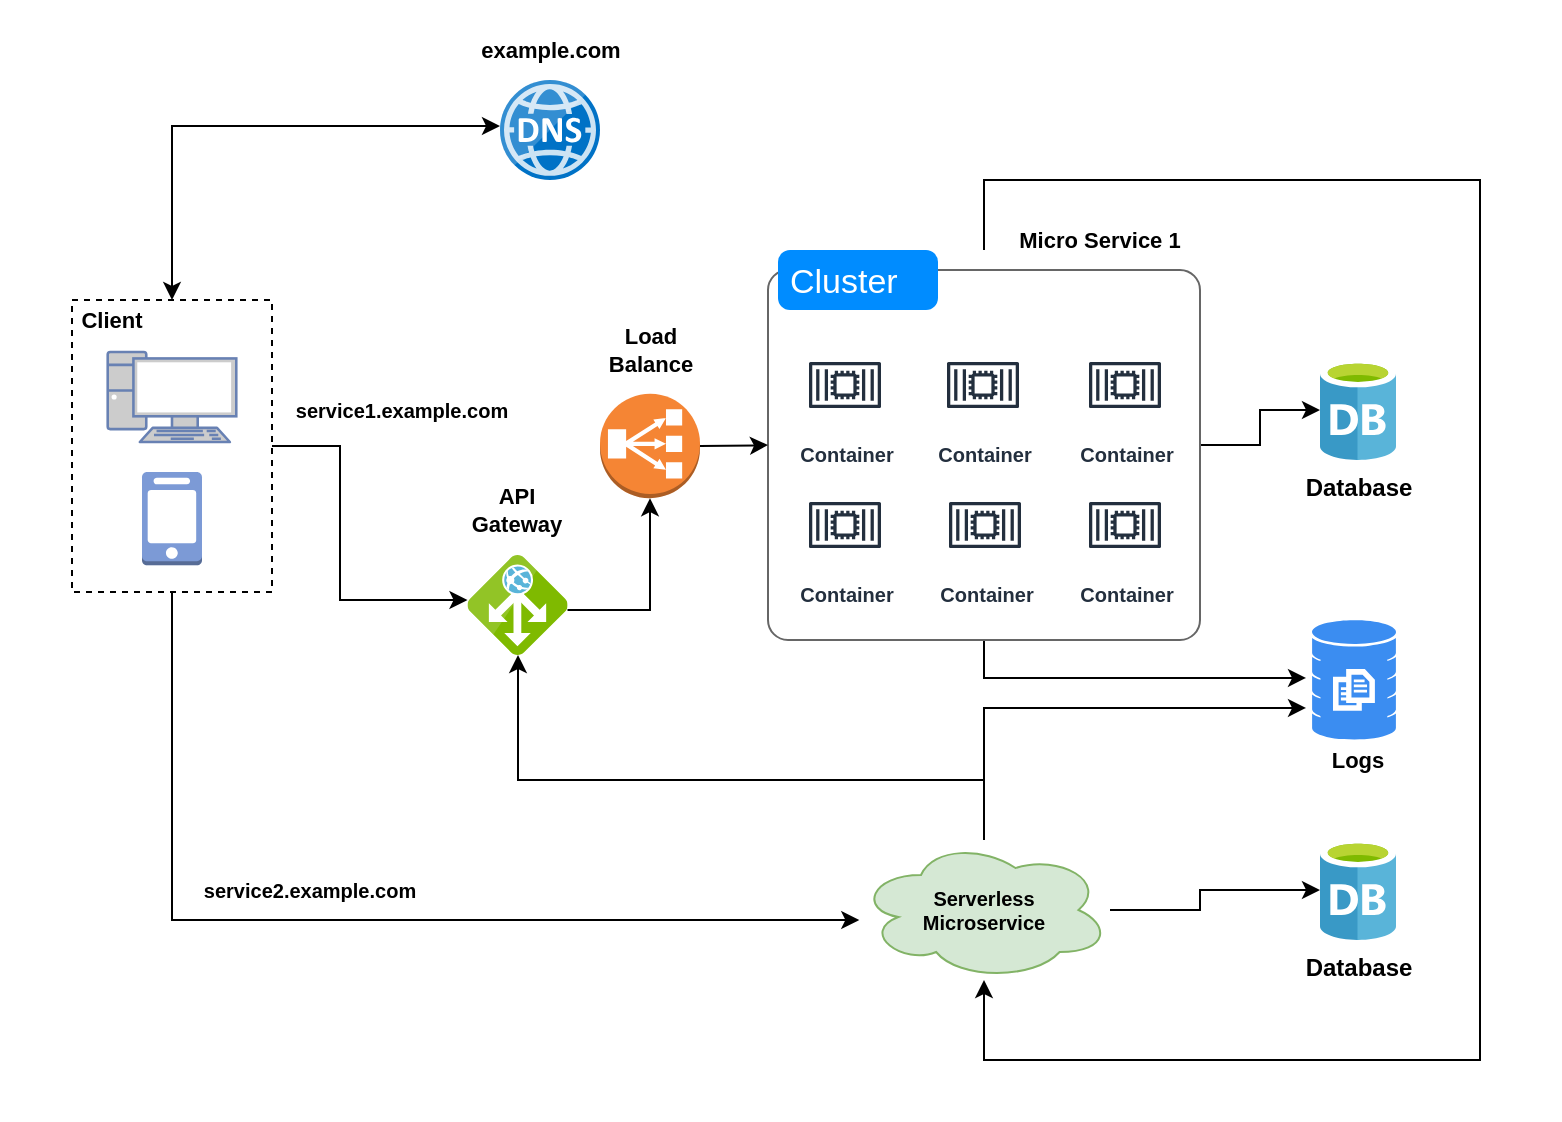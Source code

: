 <mxfile version="14.9.6" type="device"><diagram id="8KEXQywQ34NF3AR8zrXA" name="v1"><mxGraphModel dx="868" dy="510" grid="1" gridSize="10" guides="1" tooltips="1" connect="1" arrows="1" fold="1" page="1" pageScale="1" pageWidth="827" pageHeight="1169" math="0" shadow="0"><root><mxCell id="0"/><mxCell id="1" parent="0"/><mxCell id="wVEhQjC42WNqWebYH4uY-51" value="" style="rounded=0;whiteSpace=wrap;html=1;fontSize=10;strokeColor=none;" vertex="1" parent="1"><mxGeometry x="30" y="240" width="780" height="560" as="geometry"/></mxCell><mxCell id="wVEhQjC42WNqWebYH4uY-1" value="" style="group;fillColor=#ffffff;" vertex="1" connectable="0" parent="1"><mxGeometry x="66" y="390" width="100" height="146" as="geometry"/></mxCell><mxCell id="wVEhQjC42WNqWebYH4uY-2" value="" style="rounded=0;whiteSpace=wrap;html=1;fontSize=10;strokeColor=#000000;fillColor=none;dashed=1;" vertex="1" parent="wVEhQjC42WNqWebYH4uY-1"><mxGeometry width="100" height="146" as="geometry"/></mxCell><mxCell id="wVEhQjC42WNqWebYH4uY-3" value="" style="outlineConnect=0;dashed=0;verticalLabelPosition=bottom;verticalAlign=top;align=center;html=1;shape=mxgraph.aws3.mobile_client;gradientColor=none;aspect=fixed;strokeColor=#6881B3;fillColor=#7C9AD6;" vertex="1" parent="wVEhQjC42WNqWebYH4uY-1"><mxGeometry x="35" y="86" width="30" height="46.67" as="geometry"/></mxCell><mxCell id="wVEhQjC42WNqWebYH4uY-4" value="" style="fontColor=#0066CC;verticalAlign=top;verticalLabelPosition=bottom;labelPosition=center;align=center;html=1;outlineConnect=0;fillColor=#CCCCCC;strokeColor=#6881B3;gradientColor=none;gradientDirection=north;strokeWidth=2;shape=mxgraph.networks.pc;aspect=fixed;" vertex="1" parent="wVEhQjC42WNqWebYH4uY-1"><mxGeometry x="17.85" y="26" width="64.29" height="45" as="geometry"/></mxCell><mxCell id="wVEhQjC42WNqWebYH4uY-5" value="Client" style="text;html=1;strokeColor=none;fillColor=none;align=center;verticalAlign=middle;whiteSpace=wrap;rounded=0;dashed=1;fontStyle=1;fontSize=11;" vertex="1" parent="wVEhQjC42WNqWebYH4uY-1"><mxGeometry width="40" height="20" as="geometry"/></mxCell><mxCell id="wVEhQjC42WNqWebYH4uY-19" style="edgeStyle=orthogonalEdgeStyle;rounded=0;jumpStyle=arc;orthogonalLoop=1;jettySize=auto;html=1;fontSize=11;startArrow=none;startFill=0;" edge="1" parent="1" source="wVEhQjC42WNqWebYH4uY-6" target="wVEhQjC42WNqWebYH4uY-18"><mxGeometry relative="1" as="geometry"><Array as="points"><mxPoint x="660" y="463"/><mxPoint x="660" y="445"/></Array></mxGeometry></mxCell><mxCell id="wVEhQjC42WNqWebYH4uY-39" style="edgeStyle=orthogonalEdgeStyle;rounded=0;jumpStyle=arc;orthogonalLoop=1;jettySize=auto;html=1;fontSize=10;startArrow=none;startFill=0;" edge="1" parent="1" source="wVEhQjC42WNqWebYH4uY-6" target="wVEhQjC42WNqWebYH4uY-47"><mxGeometry relative="1" as="geometry"><Array as="points"><mxPoint x="522" y="330"/><mxPoint x="770" y="330"/><mxPoint x="770" y="770"/><mxPoint x="522" y="770"/></Array></mxGeometry></mxCell><mxCell id="wVEhQjC42WNqWebYH4uY-53" style="edgeStyle=orthogonalEdgeStyle;rounded=0;jumpStyle=arc;orthogonalLoop=1;jettySize=auto;html=1;fontSize=10;startArrow=none;startFill=0;entryX=-0.071;entryY=0.483;entryDx=0;entryDy=0;entryPerimeter=0;" edge="1" parent="1" source="wVEhQjC42WNqWebYH4uY-6" target="wVEhQjC42WNqWebYH4uY-55"><mxGeometry relative="1" as="geometry"><mxPoint x="691.69" y="584" as="targetPoint"/><Array as="points"><mxPoint x="522" y="579"/></Array></mxGeometry></mxCell><mxCell id="wVEhQjC42WNqWebYH4uY-6" value="" style="shape=mxgraph.mockup.containers.marginRect;rectMarginTop=10;strokeColor=#666666;strokeWidth=1;dashed=0;rounded=1;arcSize=5;recursiveResize=0;" vertex="1" parent="1"><mxGeometry x="414" y="365" width="216" height="195" as="geometry"/></mxCell><mxCell id="wVEhQjC42WNqWebYH4uY-7" value="Cluster" style="shape=rect;strokeColor=none;fillColor=#008cff;strokeWidth=1;dashed=0;rounded=1;arcSize=20;fontColor=#ffffff;fontSize=17;spacing=2;spacingTop=-2;align=left;autosize=1;spacingLeft=4;resizeWidth=0;resizeHeight=0;perimeter=none;" vertex="1" parent="wVEhQjC42WNqWebYH4uY-6"><mxGeometry x="5" width="80" height="30" as="geometry"/></mxCell><mxCell id="wVEhQjC42WNqWebYH4uY-8" value="Container" style="outlineConnect=0;fontColor=#232F3E;gradientColor=none;strokeColor=#232F3E;fillColor=#ffffff;dashed=0;verticalLabelPosition=bottom;verticalAlign=top;align=center;html=1;fontSize=10;fontStyle=1;aspect=fixed;shape=mxgraph.aws4.resourceIcon;resIcon=mxgraph.aws4.container_2;" vertex="1" parent="wVEhQjC42WNqWebYH4uY-6"><mxGeometry x="16" y="45" width="45" height="45" as="geometry"/></mxCell><mxCell id="wVEhQjC42WNqWebYH4uY-9" value="Container" style="outlineConnect=0;fontColor=#232F3E;gradientColor=none;strokeColor=#232F3E;fillColor=#ffffff;dashed=0;verticalLabelPosition=bottom;verticalAlign=top;align=center;html=1;fontSize=10;fontStyle=1;aspect=fixed;shape=mxgraph.aws4.resourceIcon;resIcon=mxgraph.aws4.container_2;" vertex="1" parent="wVEhQjC42WNqWebYH4uY-6"><mxGeometry x="85" y="45" width="45" height="45" as="geometry"/></mxCell><mxCell id="wVEhQjC42WNqWebYH4uY-10" value="Container" style="outlineConnect=0;fontColor=#232F3E;gradientColor=none;strokeColor=#232F3E;fillColor=#ffffff;dashed=0;verticalLabelPosition=bottom;verticalAlign=top;align=center;html=1;fontSize=10;fontStyle=1;aspect=fixed;shape=mxgraph.aws4.resourceIcon;resIcon=mxgraph.aws4.container_2;" vertex="1" parent="wVEhQjC42WNqWebYH4uY-6"><mxGeometry x="156" y="45" width="45" height="45" as="geometry"/></mxCell><mxCell id="wVEhQjC42WNqWebYH4uY-11" value="Container" style="outlineConnect=0;fontColor=#232F3E;gradientColor=none;strokeColor=#232F3E;fillColor=#ffffff;dashed=0;verticalLabelPosition=bottom;verticalAlign=top;align=center;html=1;fontSize=10;fontStyle=1;aspect=fixed;shape=mxgraph.aws4.resourceIcon;resIcon=mxgraph.aws4.container_2;" vertex="1" parent="wVEhQjC42WNqWebYH4uY-6"><mxGeometry x="16" y="115" width="45" height="45" as="geometry"/></mxCell><mxCell id="wVEhQjC42WNqWebYH4uY-12" value="Container" style="outlineConnect=0;fontColor=#232F3E;gradientColor=none;strokeColor=#232F3E;fillColor=#ffffff;dashed=0;verticalLabelPosition=bottom;verticalAlign=top;align=center;html=1;fontSize=10;fontStyle=1;aspect=fixed;shape=mxgraph.aws4.resourceIcon;resIcon=mxgraph.aws4.container_2;" vertex="1" parent="1"><mxGeometry x="500" y="480" width="45" height="45" as="geometry"/></mxCell><mxCell id="wVEhQjC42WNqWebYH4uY-13" value="Container" style="outlineConnect=0;fontColor=#232F3E;gradientColor=none;strokeColor=#232F3E;fillColor=#ffffff;dashed=0;verticalLabelPosition=bottom;verticalAlign=top;align=center;html=1;fontSize=10;fontStyle=1;aspect=fixed;shape=mxgraph.aws4.resourceIcon;resIcon=mxgraph.aws4.container_2;" vertex="1" parent="1"><mxGeometry x="570" y="480" width="45" height="45" as="geometry"/></mxCell><mxCell id="wVEhQjC42WNqWebYH4uY-16" style="edgeStyle=orthogonalEdgeStyle;rounded=0;jumpStyle=arc;orthogonalLoop=1;jettySize=auto;html=1;fontSize=10;startArrow=none;startFill=0;" edge="1" parent="1" source="wVEhQjC42WNqWebYH4uY-14" target="wVEhQjC42WNqWebYH4uY-6"><mxGeometry relative="1" as="geometry"/></mxCell><mxCell id="wVEhQjC42WNqWebYH4uY-14" value="" style="outlineConnect=0;dashed=0;verticalLabelPosition=bottom;verticalAlign=top;align=center;html=1;shape=mxgraph.aws3.classic_load_balancer;fillColor=#F58534;gradientColor=none;fontSize=10;aspect=fixed;" vertex="1" parent="1"><mxGeometry x="330" y="436.91" width="50" height="52.17" as="geometry"/></mxCell><mxCell id="wVEhQjC42WNqWebYH4uY-15" style="edgeStyle=orthogonalEdgeStyle;rounded=0;jumpStyle=arc;orthogonalLoop=1;jettySize=auto;html=1;fontSize=10;startArrow=none;startFill=0;" edge="1" parent="1" source="wVEhQjC42WNqWebYH4uY-2" target="wVEhQjC42WNqWebYH4uY-33"><mxGeometry relative="1" as="geometry"><Array as="points"><mxPoint x="200" y="463"/><mxPoint x="200" y="540"/></Array></mxGeometry></mxCell><mxCell id="wVEhQjC42WNqWebYH4uY-18" value="Database" style="aspect=fixed;html=1;points=[];align=center;image;fontSize=12;image=img/lib/mscae/Database_General.svg;fontStyle=1" vertex="1" parent="1"><mxGeometry x="690" y="420" width="38" height="50" as="geometry"/></mxCell><mxCell id="wVEhQjC42WNqWebYH4uY-29" style="edgeStyle=orthogonalEdgeStyle;rounded=0;jumpStyle=arc;orthogonalLoop=1;jettySize=auto;html=1;fontSize=11;startArrow=none;startFill=0;" edge="1" parent="1" source="wVEhQjC42WNqWebYH4uY-47" target="wVEhQjC42WNqWebYH4uY-33"><mxGeometry relative="1" as="geometry"><mxPoint x="510" y="630" as="sourcePoint"/><Array as="points"><mxPoint x="522" y="630"/><mxPoint x="289" y="630"/></Array></mxGeometry></mxCell><mxCell id="wVEhQjC42WNqWebYH4uY-31" style="edgeStyle=orthogonalEdgeStyle;rounded=0;jumpStyle=arc;orthogonalLoop=1;jettySize=auto;html=1;fontSize=11;startArrow=none;startFill=0;" edge="1" parent="1" source="wVEhQjC42WNqWebYH4uY-47" target="wVEhQjC42WNqWebYH4uY-30"><mxGeometry relative="1" as="geometry"><mxPoint x="630.5" y="707.5" as="sourcePoint"/><Array as="points"><mxPoint x="630" y="695"/><mxPoint x="630" y="685"/></Array></mxGeometry></mxCell><mxCell id="wVEhQjC42WNqWebYH4uY-28" style="edgeStyle=orthogonalEdgeStyle;rounded=0;jumpStyle=arc;orthogonalLoop=1;jettySize=auto;html=1;fontSize=11;startArrow=none;startFill=0;" edge="1" parent="1" source="wVEhQjC42WNqWebYH4uY-2" target="wVEhQjC42WNqWebYH4uY-47"><mxGeometry relative="1" as="geometry"><mxPoint x="210" y="720" as="targetPoint"/><Array as="points"><mxPoint x="116" y="700"/></Array></mxGeometry></mxCell><mxCell id="wVEhQjC42WNqWebYH4uY-30" value="Database" style="aspect=fixed;html=1;points=[];align=center;image;fontSize=12;image=img/lib/mscae/Database_General.svg;fontStyle=1" vertex="1" parent="1"><mxGeometry x="690" y="660" width="38" height="50" as="geometry"/></mxCell><mxCell id="wVEhQjC42WNqWebYH4uY-49" style="edgeStyle=orthogonalEdgeStyle;rounded=0;jumpStyle=arc;orthogonalLoop=1;jettySize=auto;html=1;fontSize=10;startArrow=none;startFill=0;" edge="1" parent="1" source="wVEhQjC42WNqWebYH4uY-33" target="wVEhQjC42WNqWebYH4uY-14"><mxGeometry relative="1" as="geometry"><Array as="points"><mxPoint x="355" y="545"/></Array></mxGeometry></mxCell><mxCell id="wVEhQjC42WNqWebYH4uY-33" value="" style="aspect=fixed;html=1;points=[];align=center;image;fontSize=12;image=img/lib/mscae/Application_Gateway.svg;" vertex="1" parent="1"><mxGeometry x="263.75" y="517.5" width="50" height="50" as="geometry"/></mxCell><mxCell id="wVEhQjC42WNqWebYH4uY-35" value="&lt;b style=&quot;font-size: 11px;&quot;&gt;Load&lt;br style=&quot;font-size: 11px;&quot;&gt;Balance&lt;/b&gt;" style="text;html=1;strokeColor=none;fillColor=none;align=center;verticalAlign=middle;whiteSpace=wrap;rounded=0;fontSize=11;" vertex="1" parent="1"><mxGeometry x="327.5" y="400" width="55" height="30" as="geometry"/></mxCell><mxCell id="wVEhQjC42WNqWebYH4uY-36" value="&lt;span style=&quot;font-size: 11px;&quot;&gt;&lt;span style=&quot;font-size: 11px;&quot;&gt;API&lt;br style=&quot;font-size: 11px;&quot;&gt;&lt;/span&gt;&lt;/span&gt;Gateway" style="text;html=1;strokeColor=none;fillColor=none;align=center;verticalAlign=middle;whiteSpace=wrap;rounded=0;fontSize=11;fontStyle=1" vertex="1" parent="1"><mxGeometry x="261.25" y="480" width="55" height="30" as="geometry"/></mxCell><mxCell id="wVEhQjC42WNqWebYH4uY-40" value="" style="aspect=fixed;html=1;points=[];align=center;image;fontSize=12;image=img/lib/mscae/DNS.svg;" vertex="1" parent="1"><mxGeometry x="280" y="280" width="50" height="50" as="geometry"/></mxCell><mxCell id="wVEhQjC42WNqWebYH4uY-41" style="edgeStyle=orthogonalEdgeStyle;rounded=0;jumpStyle=arc;orthogonalLoop=1;jettySize=auto;html=1;entryX=0;entryY=0.46;entryDx=0;entryDy=0;entryPerimeter=0;fontSize=11;startArrow=classic;startFill=1;" edge="1" parent="1" source="wVEhQjC42WNqWebYH4uY-2" target="wVEhQjC42WNqWebYH4uY-40"><mxGeometry relative="1" as="geometry"><Array as="points"><mxPoint x="116" y="303"/></Array></mxGeometry></mxCell><mxCell id="wVEhQjC42WNqWebYH4uY-42" value="&lt;span&gt;example.com&lt;/span&gt;" style="text;html=1;strokeColor=none;fillColor=none;align=center;verticalAlign=middle;whiteSpace=wrap;rounded=0;fontSize=11;fontStyle=1" vertex="1" parent="1"><mxGeometry x="263.75" y="250" width="82.5" height="30" as="geometry"/></mxCell><mxCell id="wVEhQjC42WNqWebYH4uY-43" value="&lt;span style=&quot;font-size: 10px;&quot;&gt;service1.example.com&lt;/span&gt;" style="text;html=1;strokeColor=none;fillColor=none;align=center;verticalAlign=middle;whiteSpace=wrap;rounded=0;fontSize=10;fontStyle=1" vertex="1" parent="1"><mxGeometry x="166" y="430" width="130" height="30" as="geometry"/></mxCell><mxCell id="wVEhQjC42WNqWebYH4uY-44" value="&lt;span style=&quot;font-size: 10px&quot;&gt;service2.example.com&lt;/span&gt;" style="text;html=1;strokeColor=none;fillColor=none;align=center;verticalAlign=middle;whiteSpace=wrap;rounded=0;fontSize=10;fontStyle=1" vertex="1" parent="1"><mxGeometry x="120" y="670" width="130" height="30" as="geometry"/></mxCell><mxCell id="wVEhQjC42WNqWebYH4uY-45" value="Micro Service 1" style="text;html=1;strokeColor=none;fillColor=none;align=center;verticalAlign=middle;whiteSpace=wrap;rounded=0;fontSize=11;fontStyle=1" vertex="1" parent="1"><mxGeometry x="535" y="350" width="90" height="20" as="geometry"/></mxCell><mxCell id="wVEhQjC42WNqWebYH4uY-54" style="edgeStyle=orthogonalEdgeStyle;rounded=0;jumpStyle=arc;orthogonalLoop=1;jettySize=auto;html=1;fontSize=10;startArrow=none;startFill=0;entryX=-0.071;entryY=0.733;entryDx=0;entryDy=0;entryPerimeter=0;" edge="1" parent="1" source="wVEhQjC42WNqWebYH4uY-47" target="wVEhQjC42WNqWebYH4uY-55"><mxGeometry relative="1" as="geometry"><mxPoint x="691.69" y="590" as="targetPoint"/><Array as="points"><mxPoint x="522" y="594"/></Array></mxGeometry></mxCell><mxCell id="wVEhQjC42WNqWebYH4uY-47" value="Serverless&lt;br style=&quot;font-size: 10px&quot;&gt;Microservice" style="ellipse;shape=cloud;whiteSpace=wrap;html=1;fillColor=#d5e8d4;fontSize=10;fontStyle=1;strokeColor=#82b366;" vertex="1" parent="1"><mxGeometry x="459" y="660" width="126" height="70" as="geometry"/></mxCell><mxCell id="wVEhQjC42WNqWebYH4uY-55" value="" style="html=1;aspect=fixed;strokeColor=none;shadow=0;align=center;verticalAlign=top;fillColor=#3B8DF1;shape=mxgraph.gcp2.database_3;fontSize=10;" vertex="1" parent="1"><mxGeometry x="686" y="550" width="42" height="60" as="geometry"/></mxCell><mxCell id="wVEhQjC42WNqWebYH4uY-56" value="Logs" style="text;html=1;strokeColor=none;fillColor=none;align=center;verticalAlign=middle;whiteSpace=wrap;rounded=0;fontSize=11;fontStyle=1" vertex="1" parent="1"><mxGeometry x="686" y="610" width="46" height="20" as="geometry"/></mxCell></root></mxGraphModel></diagram></mxfile>